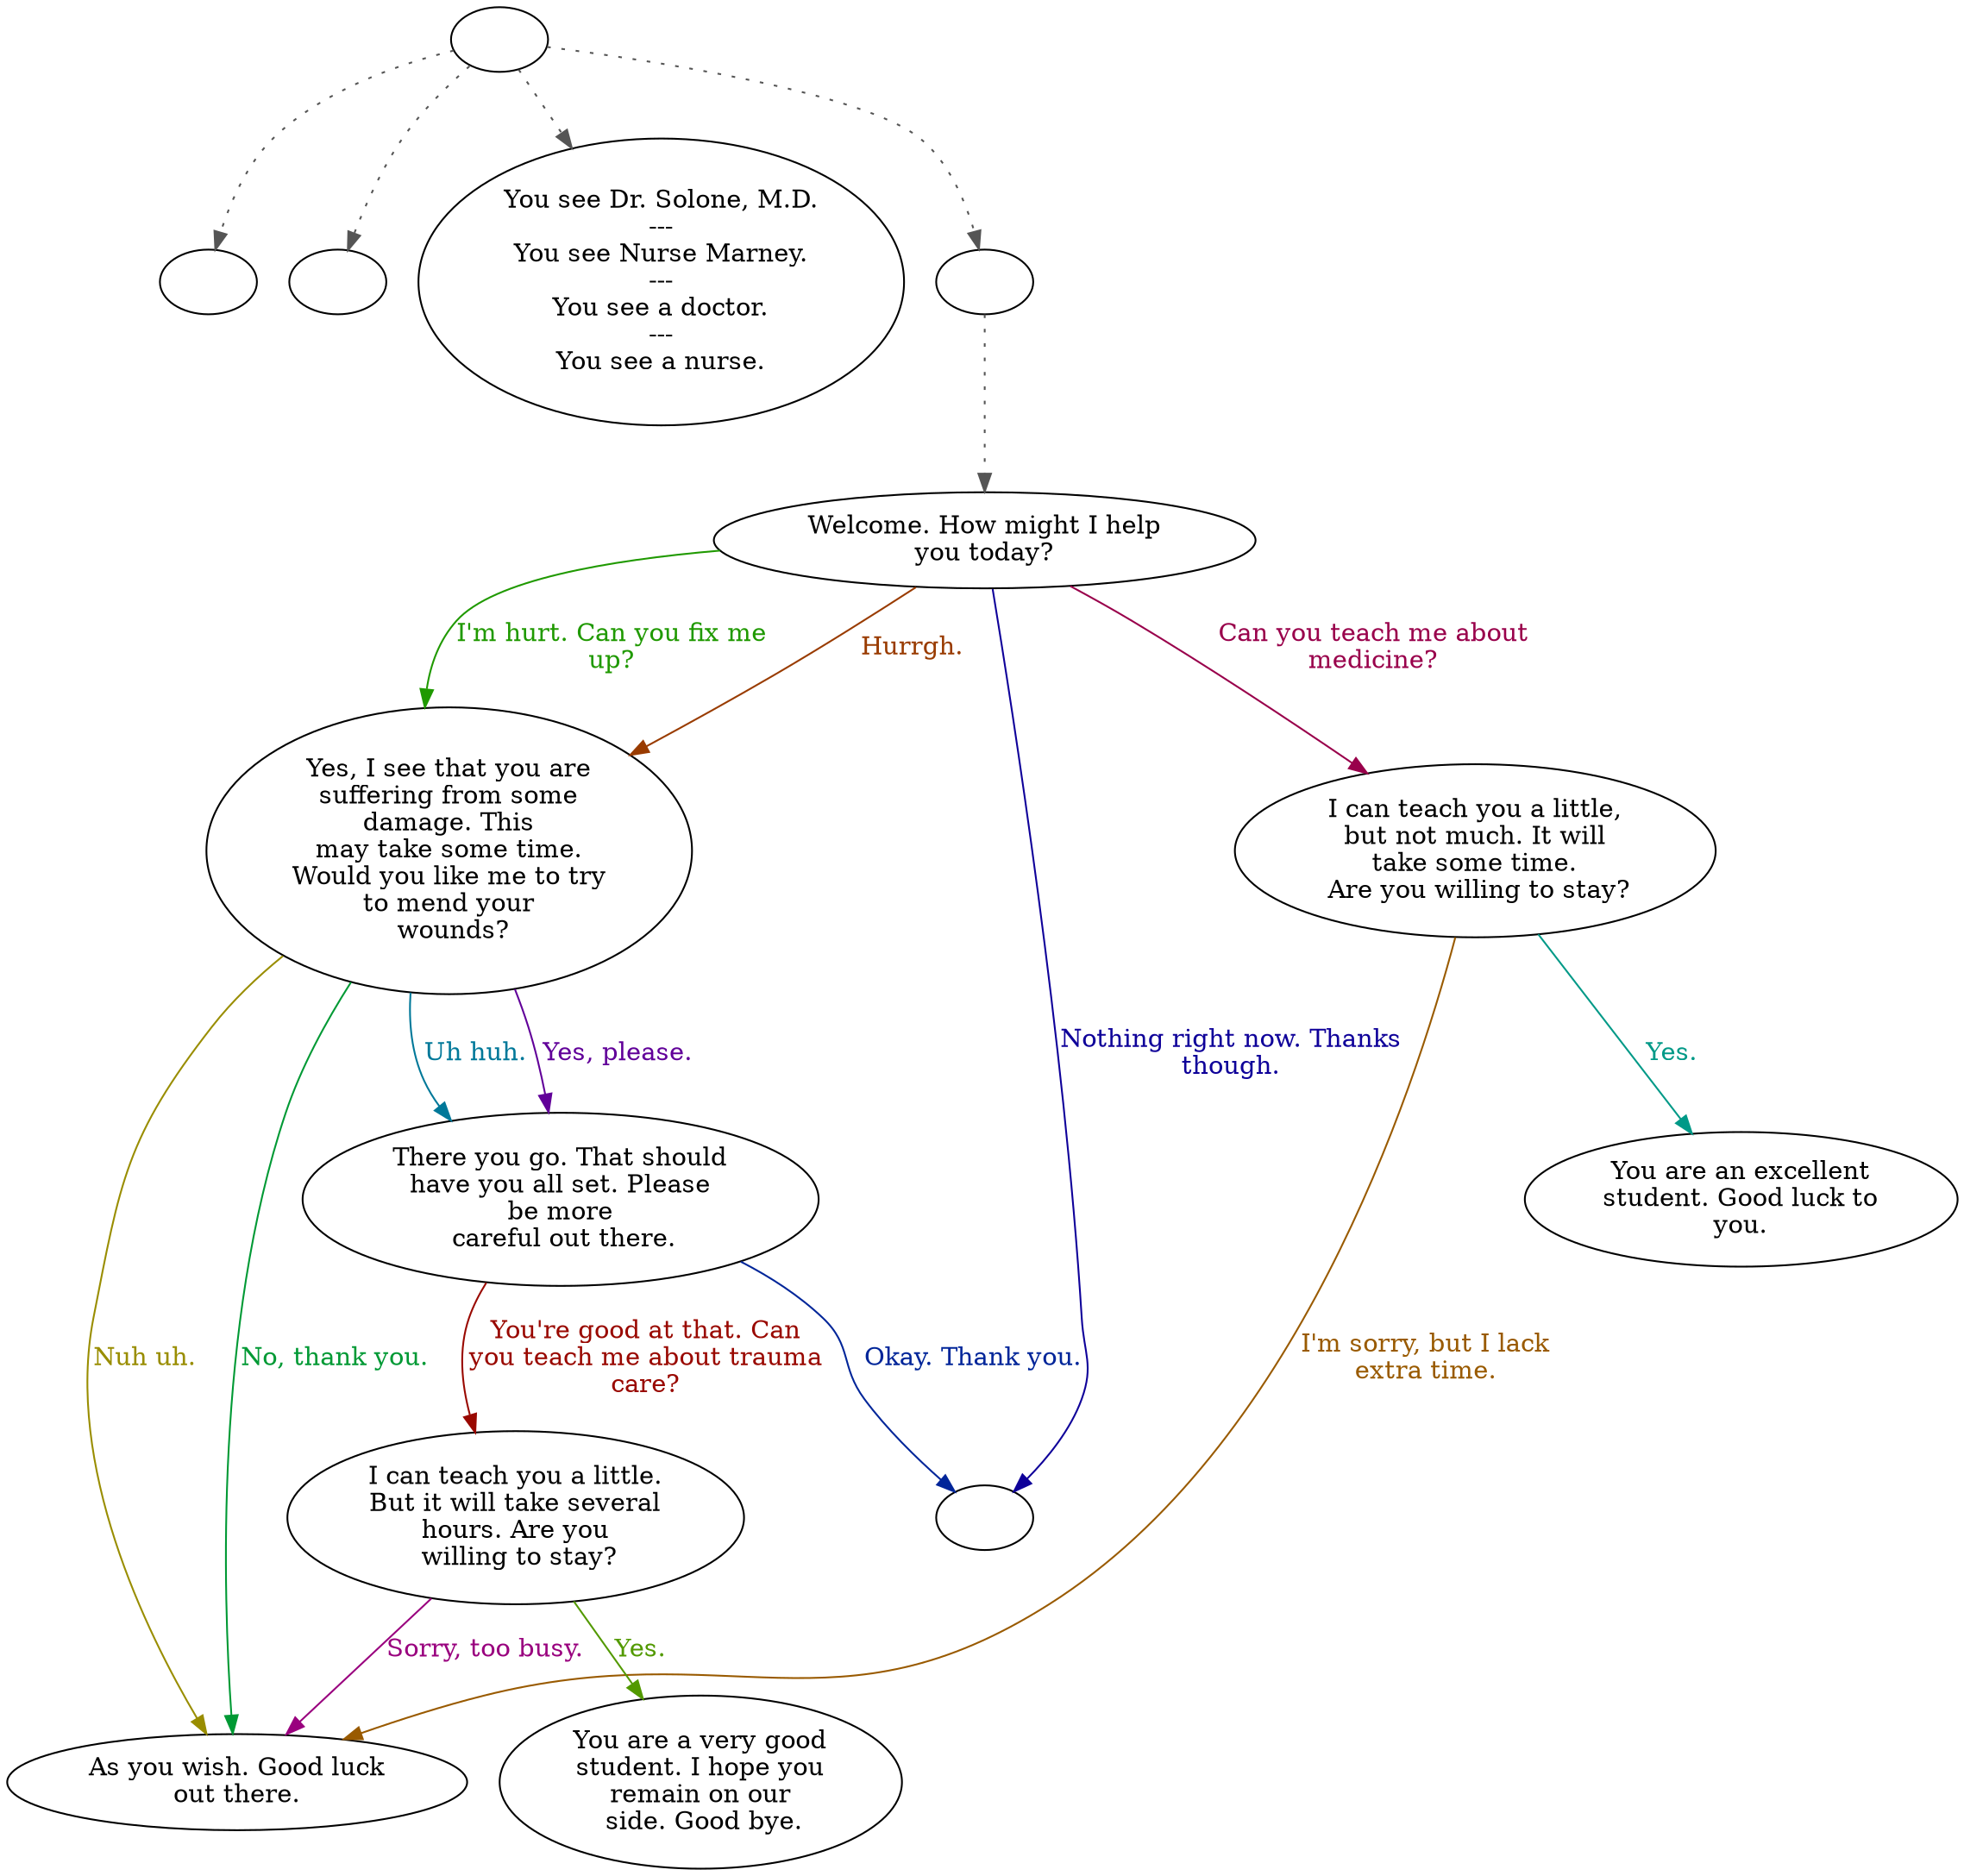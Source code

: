 digraph MARNEY {
  "start" [style=filled       fillcolor="#FFFFFF"       color="#000000"]
  "start" -> "critter_p_proc" [style=dotted color="#555555"]
  "start" -> "destroy_p_proc" [style=dotted color="#555555"]
  "start" -> "look_at_p_proc" [style=dotted color="#555555"]
  "start" -> "talk_p_proc" [style=dotted color="#555555"]
  "start" [label=""]
  "critter_p_proc" [style=filled       fillcolor="#FFFFFF"       color="#000000"]
  "critter_p_proc" [label=""]
  "destroy_p_proc" [style=filled       fillcolor="#FFFFFF"       color="#000000"]
  "destroy_p_proc" [label=""]
  "look_at_p_proc" [style=filled       fillcolor="#FFFFFF"       color="#000000"]
  "look_at_p_proc" [label="You see Dr. Solone, M.D.\n---\nYou see Nurse Marney.\n---\nYou see a doctor.\n---\nYou see a nurse."]
  "talk_p_proc" [style=filled       fillcolor="#FFFFFF"       color="#000000"]
  "talk_p_proc" -> "Marney00" [style=dotted color="#555555"]
  "talk_p_proc" [label=""]
  "Marney00" [style=filled       fillcolor="#FFFFFF"       color="#000000"]
  "Marney00" [label="Welcome. How might I help\nyou today?"]
  "Marney00" -> "Marney01" [label="Hurrgh." color="#993B00" fontcolor="#993B00"]
  "Marney00" -> "MarneyEnd" [label="Nothing right now. Thanks\nthough." color="#0E0099" fontcolor="#0E0099"]
  "Marney00" -> "Marney01" [label="I'm hurt. Can you fix me\nup?" color="#1F9900" fontcolor="#1F9900"]
  "Marney00" -> "Marney06" [label="Can you teach me about\nmedicine?" color="#99004B" fontcolor="#99004B"]
  "Marney01" [style=filled       fillcolor="#FFFFFF"       color="#000000"]
  "Marney01" [label="Yes, I see that you are\nsuffering from some\ndamage. This\nmay take some time.\nWould you like me to try\nto mend your\n wounds?"]
  "Marney01" -> "Marney02" [label="Uh huh." color="#007899" fontcolor="#007899"]
  "Marney01" -> "Marney05" [label="Nuh uh." color="#998D00" fontcolor="#998D00"]
  "Marney01" -> "Marney02" [label="Yes, please." color="#610099" fontcolor="#610099"]
  "Marney01" -> "Marney05" [label="No, thank you." color="#009934" fontcolor="#009934"]
  "Marney02" [style=filled       fillcolor="#FFFFFF"       color="#000000"]
  "Marney02" [label="There you go. That should\nhave you all set. Please\nbe more\n careful out there."]
  "Marney02" -> "Marney03" [label="You're good at that. Can\nyou teach me about trauma\ncare?" color="#990800" fontcolor="#990800"]
  "Marney02" -> "MarneyEnd" [label="Okay. Thank you." color="#002599" fontcolor="#002599"]
  "Marney03" [style=filled       fillcolor="#FFFFFF"       color="#000000"]
  "Marney03" [label="I can teach you a little.\nBut it will take several\nhours. Are you\n willing to stay?"]
  "Marney03" -> "Marney04" [label="Yes." color="#529900" fontcolor="#529900"]
  "Marney03" -> "Marney05" [label="Sorry, too busy." color="#99007E" fontcolor="#99007E"]
  "Marney04" [style=filled       fillcolor="#FFFFFF"       color="#000000"]
  "Marney04" [label="You are a very good\nstudent. I hope you\nremain on our\n side. Good bye."]
  "Marney05" [style=filled       fillcolor="#FFFFFF"       color="#000000"]
  "Marney05" [label="As you wish. Good luck\nout there."]
  "Marney06" [style=filled       fillcolor="#FFFFFF"       color="#000000"]
  "Marney06" [label="I can teach you a little,\nbut not much. It will\ntake some time.\n Are you willing to stay?"]
  "Marney06" -> "Marney07" [label="Yes." color="#009987" fontcolor="#009987"]
  "Marney06" -> "Marney05" [label="I'm sorry, but I lack\nextra time." color="#995A00" fontcolor="#995A00"]
  "Marney07" [style=filled       fillcolor="#FFFFFF"       color="#000000"]
  "Marney07" [label="You are an excellent\nstudent. Good luck to\nyou."]
  "MarneyEnd" [style=filled       fillcolor="#FFFFFF"       color="#000000"]
  "MarneyEnd" [label=""]
}